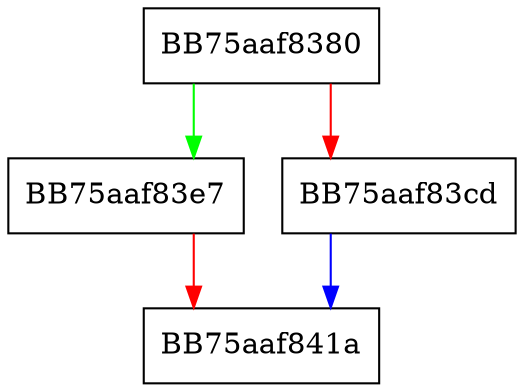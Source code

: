 digraph mp_lua_api_SR_IsFolderExists {
  node [shape="box"];
  graph [splines=ortho];
  BB75aaf8380 -> BB75aaf83e7 [color="green"];
  BB75aaf8380 -> BB75aaf83cd [color="red"];
  BB75aaf83cd -> BB75aaf841a [color="blue"];
  BB75aaf83e7 -> BB75aaf841a [color="red"];
}